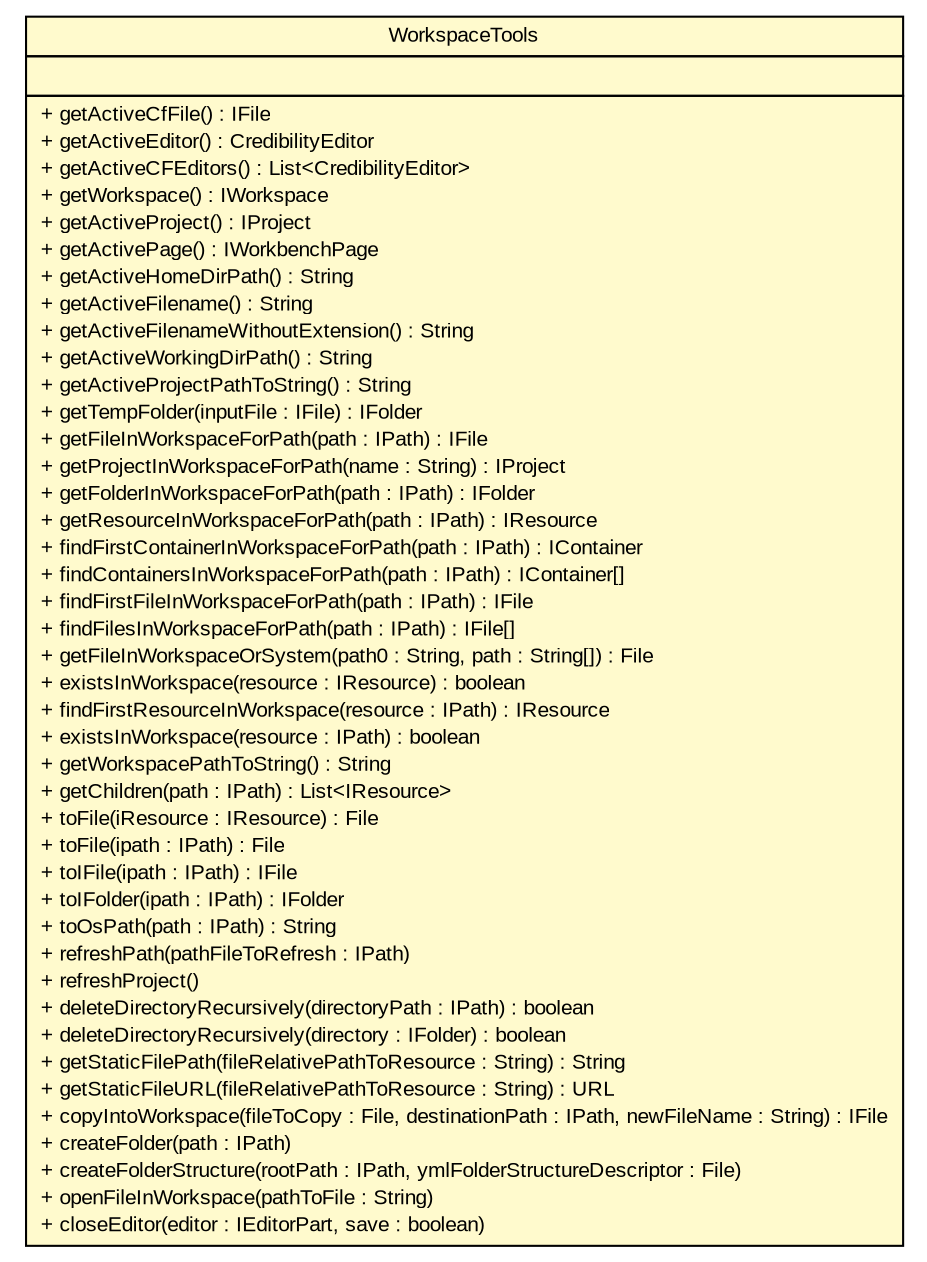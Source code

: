 #!/usr/local/bin/dot
#
# Class diagram 
# Generated by UMLGraph version R5_6-24-gf6e263 (http://www.umlgraph.org/)
#

digraph G {
	edge [fontname="arial",fontsize=10,labelfontname="arial",labelfontsize=10];
	node [fontname="arial",fontsize=10,shape=plaintext];
	nodesep=0.25;
	ranksep=0.5;
	// gov.sandia.cf.tools.WorkspaceTools
	c443085 [label=<<table title="gov.sandia.cf.tools.WorkspaceTools" border="0" cellborder="1" cellspacing="0" cellpadding="2" port="p" bgcolor="lemonChiffon" href="./WorkspaceTools.html">
		<tr><td><table border="0" cellspacing="0" cellpadding="1">
<tr><td align="center" balign="center"> WorkspaceTools </td></tr>
		</table></td></tr>
		<tr><td><table border="0" cellspacing="0" cellpadding="1">
<tr><td align="left" balign="left">  </td></tr>
		</table></td></tr>
		<tr><td><table border="0" cellspacing="0" cellpadding="1">
<tr><td align="left" balign="left"> + getActiveCfFile() : IFile </td></tr>
<tr><td align="left" balign="left"> + getActiveEditor() : CredibilityEditor </td></tr>
<tr><td align="left" balign="left"> + getActiveCFEditors() : List&lt;CredibilityEditor&gt; </td></tr>
<tr><td align="left" balign="left"> + getWorkspace() : IWorkspace </td></tr>
<tr><td align="left" balign="left"> + getActiveProject() : IProject </td></tr>
<tr><td align="left" balign="left"> + getActivePage() : IWorkbenchPage </td></tr>
<tr><td align="left" balign="left"> + getActiveHomeDirPath() : String </td></tr>
<tr><td align="left" balign="left"> + getActiveFilename() : String </td></tr>
<tr><td align="left" balign="left"> + getActiveFilenameWithoutExtension() : String </td></tr>
<tr><td align="left" balign="left"> + getActiveWorkingDirPath() : String </td></tr>
<tr><td align="left" balign="left"> + getActiveProjectPathToString() : String </td></tr>
<tr><td align="left" balign="left"> + getTempFolder(inputFile : IFile) : IFolder </td></tr>
<tr><td align="left" balign="left"> + getFileInWorkspaceForPath(path : IPath) : IFile </td></tr>
<tr><td align="left" balign="left"> + getProjectInWorkspaceForPath(name : String) : IProject </td></tr>
<tr><td align="left" balign="left"> + getFolderInWorkspaceForPath(path : IPath) : IFolder </td></tr>
<tr><td align="left" balign="left"> + getResourceInWorkspaceForPath(path : IPath) : IResource </td></tr>
<tr><td align="left" balign="left"> + findFirstContainerInWorkspaceForPath(path : IPath) : IContainer </td></tr>
<tr><td align="left" balign="left"> + findContainersInWorkspaceForPath(path : IPath) : IContainer[] </td></tr>
<tr><td align="left" balign="left"> + findFirstFileInWorkspaceForPath(path : IPath) : IFile </td></tr>
<tr><td align="left" balign="left"> + findFilesInWorkspaceForPath(path : IPath) : IFile[] </td></tr>
<tr><td align="left" balign="left"> + getFileInWorkspaceOrSystem(path0 : String, path : String[]) : File </td></tr>
<tr><td align="left" balign="left"> + existsInWorkspace(resource : IResource) : boolean </td></tr>
<tr><td align="left" balign="left"> + findFirstResourceInWorkspace(resource : IPath) : IResource </td></tr>
<tr><td align="left" balign="left"> + existsInWorkspace(resource : IPath) : boolean </td></tr>
<tr><td align="left" balign="left"> + getWorkspacePathToString() : String </td></tr>
<tr><td align="left" balign="left"> + getChildren(path : IPath) : List&lt;IResource&gt; </td></tr>
<tr><td align="left" balign="left"> + toFile(iResource : IResource) : File </td></tr>
<tr><td align="left" balign="left"> + toFile(ipath : IPath) : File </td></tr>
<tr><td align="left" balign="left"> + toIFile(ipath : IPath) : IFile </td></tr>
<tr><td align="left" balign="left"> + toIFolder(ipath : IPath) : IFolder </td></tr>
<tr><td align="left" balign="left"> + toOsPath(path : IPath) : String </td></tr>
<tr><td align="left" balign="left"> + refreshPath(pathFileToRefresh : IPath) </td></tr>
<tr><td align="left" balign="left"> + refreshProject() </td></tr>
<tr><td align="left" balign="left"> + deleteDirectoryRecursively(directoryPath : IPath) : boolean </td></tr>
<tr><td align="left" balign="left"> + deleteDirectoryRecursively(directory : IFolder) : boolean </td></tr>
<tr><td align="left" balign="left"> + getStaticFilePath(fileRelativePathToResource : String) : String </td></tr>
<tr><td align="left" balign="left"> + getStaticFileURL(fileRelativePathToResource : String) : URL </td></tr>
<tr><td align="left" balign="left"> + copyIntoWorkspace(fileToCopy : File, destinationPath : IPath, newFileName : String) : IFile </td></tr>
<tr><td align="left" balign="left"> + createFolder(path : IPath) </td></tr>
<tr><td align="left" balign="left"> + createFolderStructure(rootPath : IPath, ymlFolderStructureDescriptor : File) </td></tr>
<tr><td align="left" balign="left"> + openFileInWorkspace(pathToFile : String) </td></tr>
<tr><td align="left" balign="left"> + closeEditor(editor : IEditorPart, save : boolean) </td></tr>
		</table></td></tr>
		</table>>, URL="./WorkspaceTools.html", fontname="arial", fontcolor="black", fontsize=10.0];
}

